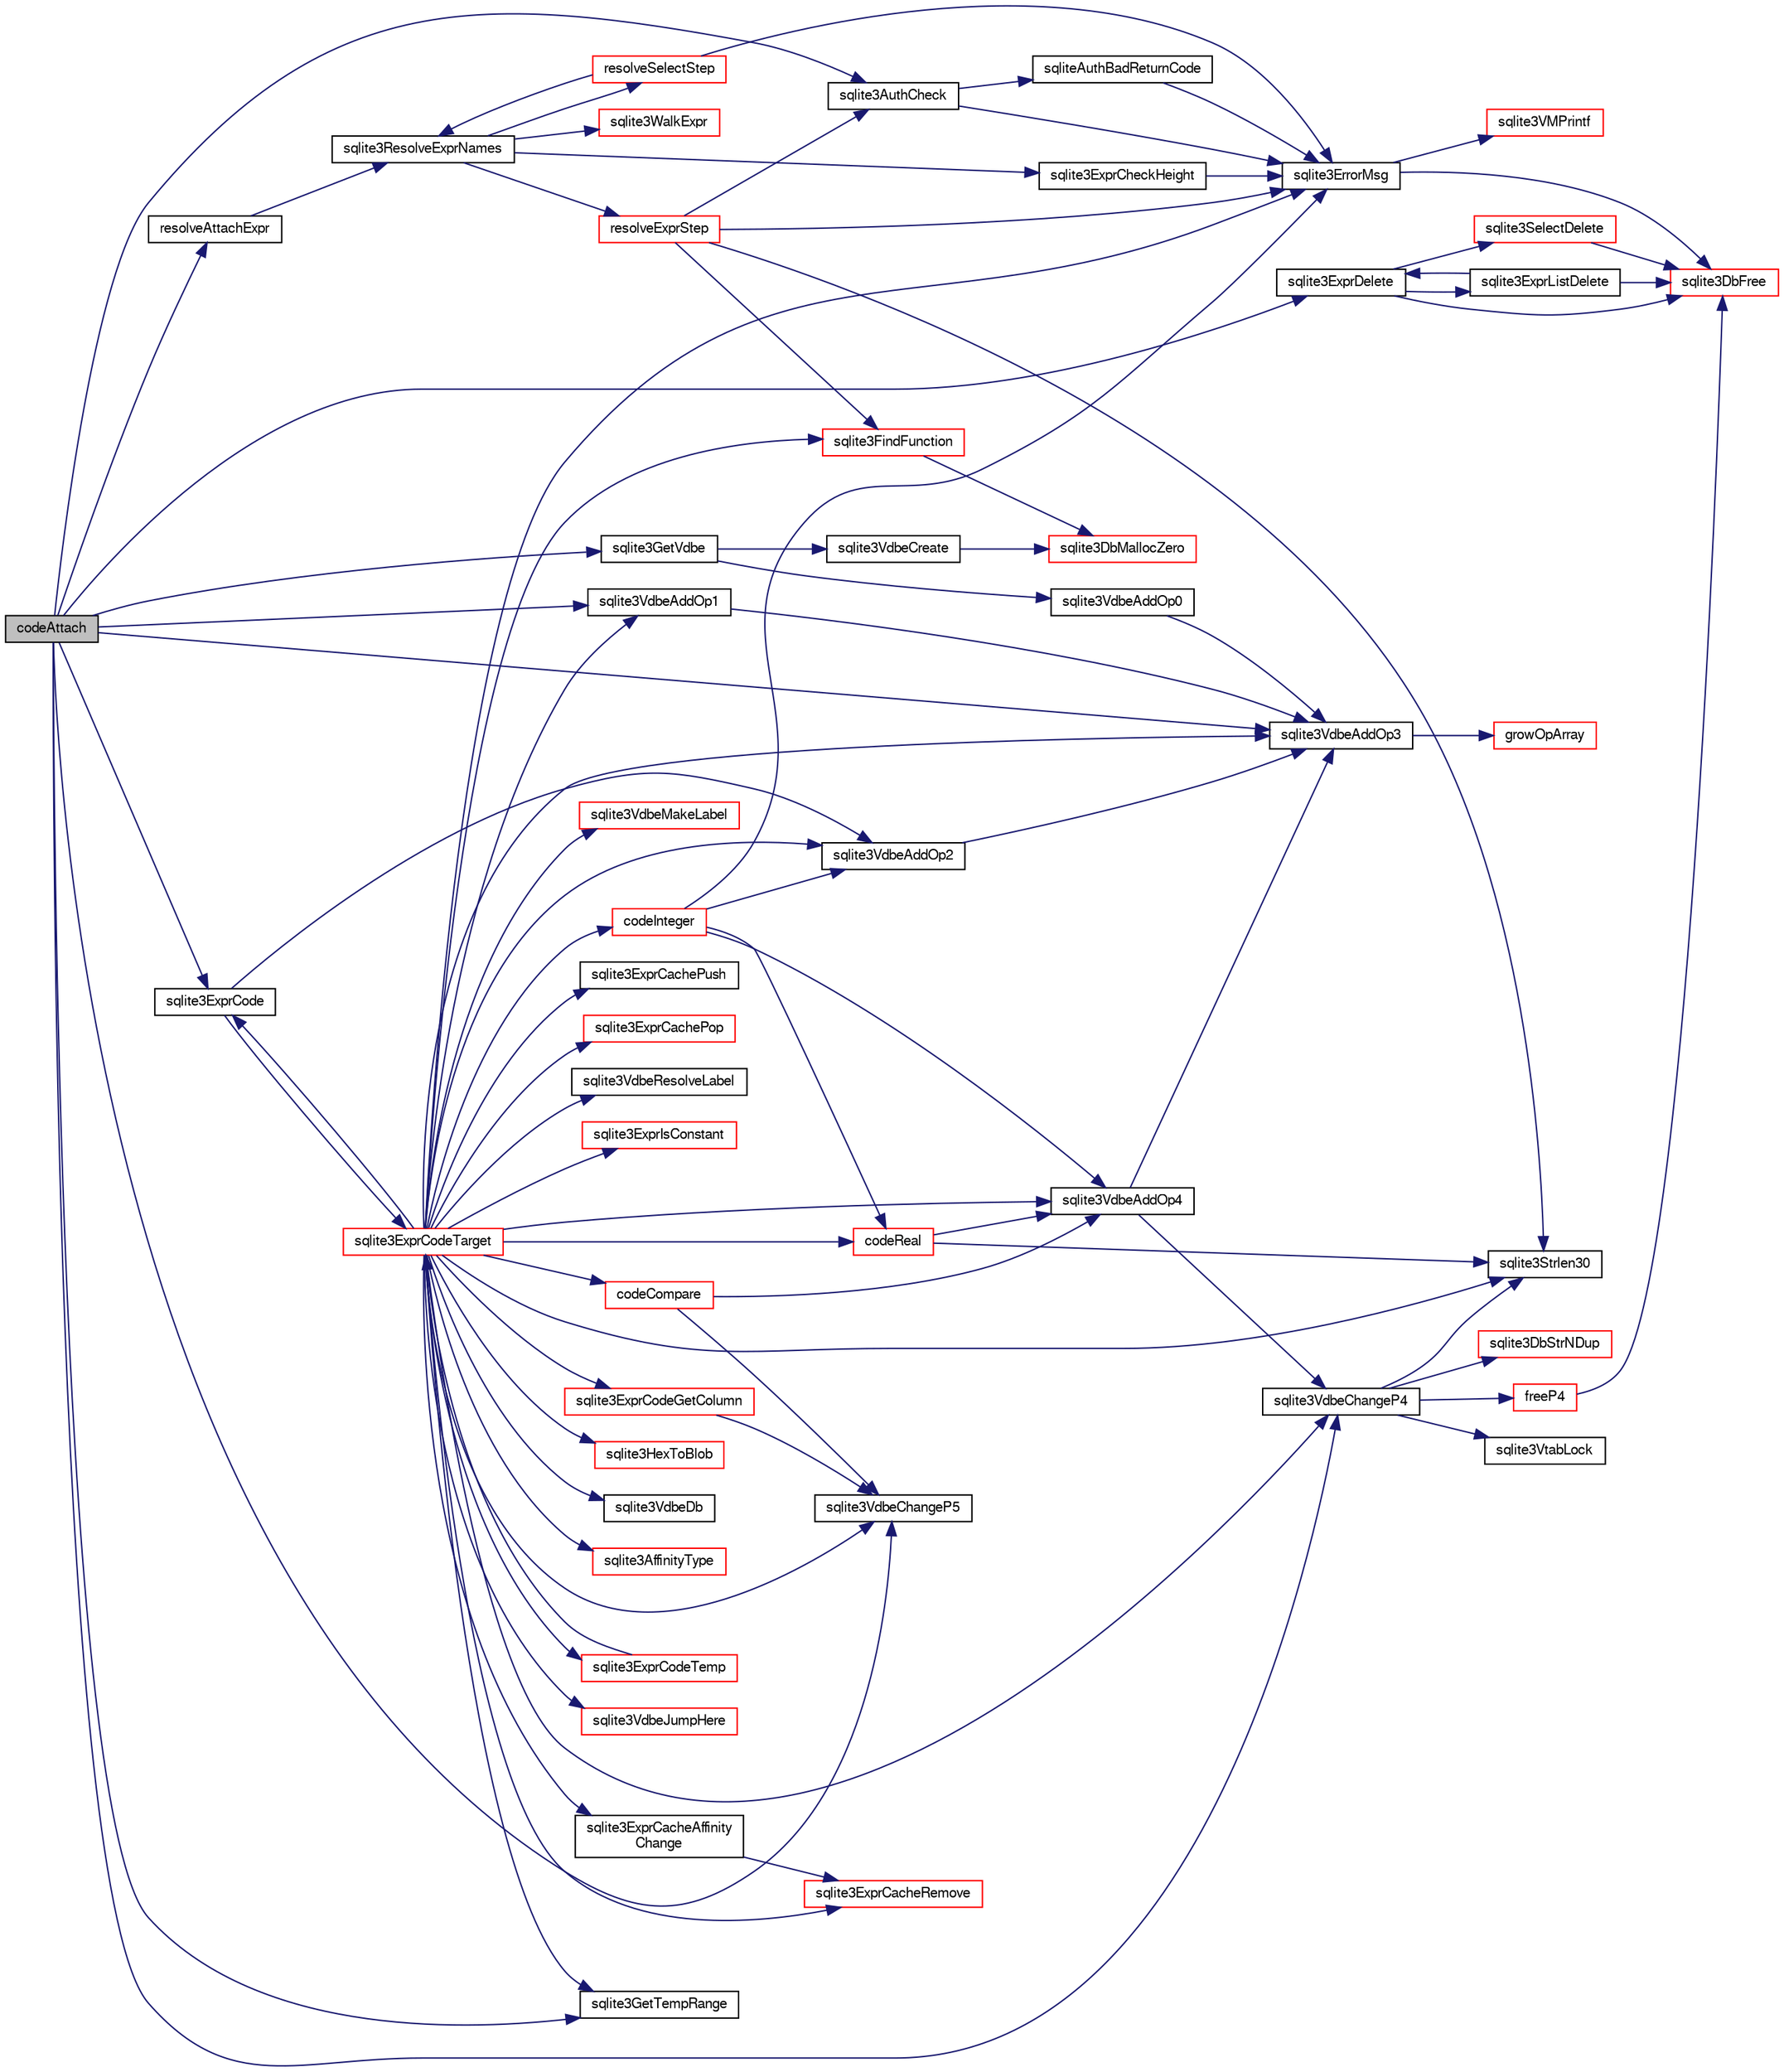 digraph "codeAttach"
{
  edge [fontname="FreeSans",fontsize="10",labelfontname="FreeSans",labelfontsize="10"];
  node [fontname="FreeSans",fontsize="10",shape=record];
  rankdir="LR";
  Node49932 [label="codeAttach",height=0.2,width=0.4,color="black", fillcolor="grey75", style="filled", fontcolor="black"];
  Node49932 -> Node49933 [color="midnightblue",fontsize="10",style="solid",fontname="FreeSans"];
  Node49933 [label="resolveAttachExpr",height=0.2,width=0.4,color="black", fillcolor="white", style="filled",URL="$sqlite3_8c.html#a2b0ae2ee3fae38ccc805f582a9ce38f5"];
  Node49933 -> Node49934 [color="midnightblue",fontsize="10",style="solid",fontname="FreeSans"];
  Node49934 [label="sqlite3ResolveExprNames",height=0.2,width=0.4,color="black", fillcolor="white", style="filled",URL="$sqlite3_8c.html#a537cf717a3f847807d3a3fd65da636ad"];
  Node49934 -> Node49935 [color="midnightblue",fontsize="10",style="solid",fontname="FreeSans"];
  Node49935 [label="sqlite3ExprCheckHeight",height=0.2,width=0.4,color="black", fillcolor="white", style="filled",URL="$sqlite3_8c.html#ab208260635507bd7a5c58b612db514f2"];
  Node49935 -> Node49936 [color="midnightblue",fontsize="10",style="solid",fontname="FreeSans"];
  Node49936 [label="sqlite3ErrorMsg",height=0.2,width=0.4,color="black", fillcolor="white", style="filled",URL="$sqlite3_8c.html#aee2798e173651adae0f9c85469f3457d"];
  Node49936 -> Node49937 [color="midnightblue",fontsize="10",style="solid",fontname="FreeSans"];
  Node49937 [label="sqlite3VMPrintf",height=0.2,width=0.4,color="red", fillcolor="white", style="filled",URL="$sqlite3_8c.html#a05535d0982ef06fbc2ee8195ebbae689"];
  Node49936 -> Node49945 [color="midnightblue",fontsize="10",style="solid",fontname="FreeSans"];
  Node49945 [label="sqlite3DbFree",height=0.2,width=0.4,color="red", fillcolor="white", style="filled",URL="$sqlite3_8c.html#ac70ab821a6607b4a1b909582dc37a069"];
  Node49934 -> Node50219 [color="midnightblue",fontsize="10",style="solid",fontname="FreeSans"];
  Node50219 [label="resolveExprStep",height=0.2,width=0.4,color="red", fillcolor="white", style="filled",URL="$sqlite3_8c.html#a0687a8650fd8a4ebbf5c2c5a75a8fb13"];
  Node50219 -> Node50025 [color="midnightblue",fontsize="10",style="solid",fontname="FreeSans"];
  Node50025 [label="sqlite3Strlen30",height=0.2,width=0.4,color="black", fillcolor="white", style="filled",URL="$sqlite3_8c.html#a3dcd80ba41f1a308193dee74857b62a7"];
  Node50219 -> Node50930 [color="midnightblue",fontsize="10",style="solid",fontname="FreeSans"];
  Node50930 [label="sqlite3FindFunction",height=0.2,width=0.4,color="red", fillcolor="white", style="filled",URL="$sqlite3_8c.html#a5138472d62a50ed750b51d3b3f19d954"];
  Node50930 -> Node50151 [color="midnightblue",fontsize="10",style="solid",fontname="FreeSans"];
  Node50151 [label="sqlite3DbMallocZero",height=0.2,width=0.4,color="red", fillcolor="white", style="filled",URL="$sqlite3_8c.html#a49cfebac9d6067a03442c92af73f33e4"];
  Node50219 -> Node49936 [color="midnightblue",fontsize="10",style="solid",fontname="FreeSans"];
  Node50219 -> Node50933 [color="midnightblue",fontsize="10",style="solid",fontname="FreeSans"];
  Node50933 [label="sqlite3AuthCheck",height=0.2,width=0.4,color="black", fillcolor="white", style="filled",URL="$sqlite3_8c.html#a83c75b8b7aa1c35301005be7ff1a8582"];
  Node50933 -> Node49936 [color="midnightblue",fontsize="10",style="solid",fontname="FreeSans"];
  Node50933 -> Node50928 [color="midnightblue",fontsize="10",style="solid",fontname="FreeSans"];
  Node50928 [label="sqliteAuthBadReturnCode",height=0.2,width=0.4,color="black", fillcolor="white", style="filled",URL="$sqlite3_8c.html#ad8fdda3ef346903a89e24dd825642bc1"];
  Node50928 -> Node49936 [color="midnightblue",fontsize="10",style="solid",fontname="FreeSans"];
  Node49934 -> Node50937 [color="midnightblue",fontsize="10",style="solid",fontname="FreeSans"];
  Node50937 [label="resolveSelectStep",height=0.2,width=0.4,color="red", fillcolor="white", style="filled",URL="$sqlite3_8c.html#a0b9015a9e505c63fd104dcbad672c814"];
  Node50937 -> Node49934 [color="midnightblue",fontsize="10",style="solid",fontname="FreeSans"];
  Node50937 -> Node49936 [color="midnightblue",fontsize="10",style="solid",fontname="FreeSans"];
  Node49934 -> Node50239 [color="midnightblue",fontsize="10",style="solid",fontname="FreeSans"];
  Node50239 [label="sqlite3WalkExpr",height=0.2,width=0.4,color="red", fillcolor="white", style="filled",URL="$sqlite3_8c.html#a5d04d7273f7194fb0fbb24e7ee5e1b5a"];
  Node49932 -> Node50933 [color="midnightblue",fontsize="10",style="solid",fontname="FreeSans"];
  Node49932 -> Node50998 [color="midnightblue",fontsize="10",style="solid",fontname="FreeSans"];
  Node50998 [label="sqlite3GetVdbe",height=0.2,width=0.4,color="black", fillcolor="white", style="filled",URL="$sqlite3_8c.html#a76b721dcd00b0587308547594cb6c1f4"];
  Node50998 -> Node50999 [color="midnightblue",fontsize="10",style="solid",fontname="FreeSans"];
  Node50999 [label="sqlite3VdbeCreate",height=0.2,width=0.4,color="black", fillcolor="white", style="filled",URL="$sqlite3_8c.html#a7778fbbc1a7b677f680ce0afc44a88e2"];
  Node50999 -> Node50151 [color="midnightblue",fontsize="10",style="solid",fontname="FreeSans"];
  Node50998 -> Node51000 [color="midnightblue",fontsize="10",style="solid",fontname="FreeSans"];
  Node51000 [label="sqlite3VdbeAddOp0",height=0.2,width=0.4,color="black", fillcolor="white", style="filled",URL="$sqlite3_8c.html#a0aefd237fc1d629f3a3d3d454ced408a"];
  Node51000 -> Node51001 [color="midnightblue",fontsize="10",style="solid",fontname="FreeSans"];
  Node51001 [label="sqlite3VdbeAddOp3",height=0.2,width=0.4,color="black", fillcolor="white", style="filled",URL="$sqlite3_8c.html#a29b4560b019211a73e1478cec7468345"];
  Node51001 -> Node51002 [color="midnightblue",fontsize="10",style="solid",fontname="FreeSans"];
  Node51002 [label="growOpArray",height=0.2,width=0.4,color="red", fillcolor="white", style="filled",URL="$sqlite3_8c.html#adb00b9ead01ffe0d757d5a6d0853ada5"];
  Node49932 -> Node51003 [color="midnightblue",fontsize="10",style="solid",fontname="FreeSans"];
  Node51003 [label="sqlite3GetTempRange",height=0.2,width=0.4,color="black", fillcolor="white", style="filled",URL="$sqlite3_8c.html#a75c8f9ab8d6f3d1dfe6fe777928fba61"];
  Node49932 -> Node51004 [color="midnightblue",fontsize="10",style="solid",fontname="FreeSans"];
  Node51004 [label="sqlite3ExprCode",height=0.2,width=0.4,color="black", fillcolor="white", style="filled",URL="$sqlite3_8c.html#a75f270fb0b111b86924cca4ea507b417"];
  Node51004 -> Node51005 [color="midnightblue",fontsize="10",style="solid",fontname="FreeSans"];
  Node51005 [label="sqlite3VdbeAddOp2",height=0.2,width=0.4,color="black", fillcolor="white", style="filled",URL="$sqlite3_8c.html#ae87204d7b069da19e4db0404c6deaae5"];
  Node51005 -> Node51001 [color="midnightblue",fontsize="10",style="solid",fontname="FreeSans"];
  Node51004 -> Node51006 [color="midnightblue",fontsize="10",style="solid",fontname="FreeSans"];
  Node51006 [label="sqlite3ExprCodeTarget",height=0.2,width=0.4,color="red", fillcolor="white", style="filled",URL="$sqlite3_8c.html#a4f308397a0a3ed299ed31aaa1ae2a293"];
  Node51006 -> Node51001 [color="midnightblue",fontsize="10",style="solid",fontname="FreeSans"];
  Node51006 -> Node51007 [color="midnightblue",fontsize="10",style="solid",fontname="FreeSans"];
  Node51007 [label="sqlite3ExprCodeGetColumn",height=0.2,width=0.4,color="red", fillcolor="white", style="filled",URL="$sqlite3_8c.html#a053723da492b5bb45cb8df75c733155d"];
  Node51007 -> Node51022 [color="midnightblue",fontsize="10",style="solid",fontname="FreeSans"];
  Node51022 [label="sqlite3VdbeChangeP5",height=0.2,width=0.4,color="black", fillcolor="white", style="filled",URL="$sqlite3_8c.html#a4dde2e4087eda945511b05d667050740"];
  Node51006 -> Node51024 [color="midnightblue",fontsize="10",style="solid",fontname="FreeSans"];
  Node51024 [label="codeInteger",height=0.2,width=0.4,color="red", fillcolor="white", style="filled",URL="$sqlite3_8c.html#aed36006f29dec5c2f70f13c970ce6961"];
  Node51024 -> Node51005 [color="midnightblue",fontsize="10",style="solid",fontname="FreeSans"];
  Node51024 -> Node51027 [color="midnightblue",fontsize="10",style="solid",fontname="FreeSans"];
  Node51027 [label="sqlite3VdbeAddOp4",height=0.2,width=0.4,color="black", fillcolor="white", style="filled",URL="$sqlite3_8c.html#a739d7a47b1c11779283b7797ea7e1d4d"];
  Node51027 -> Node51001 [color="midnightblue",fontsize="10",style="solid",fontname="FreeSans"];
  Node51027 -> Node51020 [color="midnightblue",fontsize="10",style="solid",fontname="FreeSans"];
  Node51020 [label="sqlite3VdbeChangeP4",height=0.2,width=0.4,color="black", fillcolor="white", style="filled",URL="$sqlite3_8c.html#add0d891a062d044a0c7e6fc072702830"];
  Node51020 -> Node50305 [color="midnightblue",fontsize="10",style="solid",fontname="FreeSans"];
  Node50305 [label="freeP4",height=0.2,width=0.4,color="red", fillcolor="white", style="filled",URL="$sqlite3_8c.html#aa1ec8debef2a9be5fe36a3082fd3e0f9"];
  Node50305 -> Node49945 [color="midnightblue",fontsize="10",style="solid",fontname="FreeSans"];
  Node51020 -> Node50891 [color="midnightblue",fontsize="10",style="solid",fontname="FreeSans"];
  Node50891 [label="sqlite3VtabLock",height=0.2,width=0.4,color="black", fillcolor="white", style="filled",URL="$sqlite3_8c.html#aa2b6bcc2ba2b313da4b72e6b0d83dea6"];
  Node51020 -> Node50025 [color="midnightblue",fontsize="10",style="solid",fontname="FreeSans"];
  Node51020 -> Node50204 [color="midnightblue",fontsize="10",style="solid",fontname="FreeSans"];
  Node50204 [label="sqlite3DbStrNDup",height=0.2,width=0.4,color="red", fillcolor="white", style="filled",URL="$sqlite3_8c.html#a48e8c757f70cba60fe83ce00ad8de713"];
  Node51024 -> Node49936 [color="midnightblue",fontsize="10",style="solid",fontname="FreeSans"];
  Node51024 -> Node51028 [color="midnightblue",fontsize="10",style="solid",fontname="FreeSans"];
  Node51028 [label="codeReal",height=0.2,width=0.4,color="red", fillcolor="white", style="filled",URL="$sqlite3_8c.html#a1f691989c09f7dfea94ec2b60c6b70bd"];
  Node51028 -> Node50025 [color="midnightblue",fontsize="10",style="solid",fontname="FreeSans"];
  Node51028 -> Node51027 [color="midnightblue",fontsize="10",style="solid",fontname="FreeSans"];
  Node51006 -> Node51028 [color="midnightblue",fontsize="10",style="solid",fontname="FreeSans"];
  Node51006 -> Node51027 [color="midnightblue",fontsize="10",style="solid",fontname="FreeSans"];
  Node51006 -> Node51005 [color="midnightblue",fontsize="10",style="solid",fontname="FreeSans"];
  Node51006 -> Node50025 [color="midnightblue",fontsize="10",style="solid",fontname="FreeSans"];
  Node51006 -> Node51018 [color="midnightblue",fontsize="10",style="solid",fontname="FreeSans"];
  Node51018 [label="sqlite3HexToBlob",height=0.2,width=0.4,color="red", fillcolor="white", style="filled",URL="$sqlite3_8c.html#a6ef78c15c318f47aedcab51f590de78d"];
  Node51006 -> Node50906 [color="midnightblue",fontsize="10",style="solid",fontname="FreeSans"];
  Node50906 [label="sqlite3VdbeDb",height=0.2,width=0.4,color="black", fillcolor="white", style="filled",URL="$sqlite3_8c.html#a6cb1b36e2823fc3eff25dc162f71f28b"];
  Node51006 -> Node51020 [color="midnightblue",fontsize="10",style="solid",fontname="FreeSans"];
  Node51006 -> Node50968 [color="midnightblue",fontsize="10",style="solid",fontname="FreeSans"];
  Node50968 [label="sqlite3AffinityType",height=0.2,width=0.4,color="red", fillcolor="white", style="filled",URL="$sqlite3_8c.html#ad3b6641027549ec6634f6239256676bd"];
  Node51006 -> Node51029 [color="midnightblue",fontsize="10",style="solid",fontname="FreeSans"];
  Node51029 [label="sqlite3ExprCacheAffinity\lChange",height=0.2,width=0.4,color="black", fillcolor="white", style="filled",URL="$sqlite3_8c.html#ae2ddbefd00ac32ed8a46309e7dc19a2e"];
  Node51029 -> Node51030 [color="midnightblue",fontsize="10",style="solid",fontname="FreeSans"];
  Node51030 [label="sqlite3ExprCacheRemove",height=0.2,width=0.4,color="red", fillcolor="white", style="filled",URL="$sqlite3_8c.html#a8b53d9568d9b40b6fc39428b3a19bc5d"];
  Node51006 -> Node51032 [color="midnightblue",fontsize="10",style="solid",fontname="FreeSans"];
  Node51032 [label="sqlite3ExprCodeTemp",height=0.2,width=0.4,color="red", fillcolor="white", style="filled",URL="$sqlite3_8c.html#a3bc5c1ccb3c5851847e2aeb4a84ae1fc"];
  Node51032 -> Node51006 [color="midnightblue",fontsize="10",style="solid",fontname="FreeSans"];
  Node51006 -> Node51040 [color="midnightblue",fontsize="10",style="solid",fontname="FreeSans"];
  Node51040 [label="codeCompare",height=0.2,width=0.4,color="red", fillcolor="white", style="filled",URL="$sqlite3_8c.html#a8cca26a71db22ffabf292736aefd31a9"];
  Node51040 -> Node51027 [color="midnightblue",fontsize="10",style="solid",fontname="FreeSans"];
  Node51040 -> Node51022 [color="midnightblue",fontsize="10",style="solid",fontname="FreeSans"];
  Node51006 -> Node51021 [color="midnightblue",fontsize="10",style="solid",fontname="FreeSans"];
  Node51021 [label="sqlite3VdbeAddOp1",height=0.2,width=0.4,color="black", fillcolor="white", style="filled",URL="$sqlite3_8c.html#a6207112b1851d7e7d76e887ef6d72d5a"];
  Node51021 -> Node51001 [color="midnightblue",fontsize="10",style="solid",fontname="FreeSans"];
  Node51006 -> Node51044 [color="midnightblue",fontsize="10",style="solid",fontname="FreeSans"];
  Node51044 [label="sqlite3VdbeJumpHere",height=0.2,width=0.4,color="red", fillcolor="white", style="filled",URL="$sqlite3_8c.html#a95562175c9105ba0abe1d4dc6f8a39d4"];
  Node51006 -> Node49936 [color="midnightblue",fontsize="10",style="solid",fontname="FreeSans"];
  Node51006 -> Node50930 [color="midnightblue",fontsize="10",style="solid",fontname="FreeSans"];
  Node51006 -> Node51046 [color="midnightblue",fontsize="10",style="solid",fontname="FreeSans"];
  Node51046 [label="sqlite3VdbeMakeLabel",height=0.2,width=0.4,color="red", fillcolor="white", style="filled",URL="$sqlite3_8c.html#acf57ce8fb6f3c634375c019f5ebe66f6"];
  Node51006 -> Node51004 [color="midnightblue",fontsize="10",style="solid",fontname="FreeSans"];
  Node51006 -> Node51030 [color="midnightblue",fontsize="10",style="solid",fontname="FreeSans"];
  Node51006 -> Node51047 [color="midnightblue",fontsize="10",style="solid",fontname="FreeSans"];
  Node51047 [label="sqlite3ExprCachePush",height=0.2,width=0.4,color="black", fillcolor="white", style="filled",URL="$sqlite3_8c.html#a90233ce12875e170a87746ef3fa1d691"];
  Node51006 -> Node51048 [color="midnightblue",fontsize="10",style="solid",fontname="FreeSans"];
  Node51048 [label="sqlite3ExprCachePop",height=0.2,width=0.4,color="red", fillcolor="white", style="filled",URL="$sqlite3_8c.html#afc801698332f063ac2e24fa5856939c6"];
  Node51006 -> Node51049 [color="midnightblue",fontsize="10",style="solid",fontname="FreeSans"];
  Node51049 [label="sqlite3VdbeResolveLabel",height=0.2,width=0.4,color="black", fillcolor="white", style="filled",URL="$sqlite3_8c.html#a0a86f82356e392d9a84a008559c1aeeb"];
  Node51006 -> Node51050 [color="midnightblue",fontsize="10",style="solid",fontname="FreeSans"];
  Node51050 [label="sqlite3ExprIsConstant",height=0.2,width=0.4,color="red", fillcolor="white", style="filled",URL="$sqlite3_8c.html#a5612940e28d7d8f6994f756d0b8d9e3a"];
  Node51006 -> Node51003 [color="midnightblue",fontsize="10",style="solid",fontname="FreeSans"];
  Node51006 -> Node51022 [color="midnightblue",fontsize="10",style="solid",fontname="FreeSans"];
  Node49932 -> Node51001 [color="midnightblue",fontsize="10",style="solid",fontname="FreeSans"];
  Node49932 -> Node51022 [color="midnightblue",fontsize="10",style="solid",fontname="FreeSans"];
  Node49932 -> Node51020 [color="midnightblue",fontsize="10",style="solid",fontname="FreeSans"];
  Node49932 -> Node51021 [color="midnightblue",fontsize="10",style="solid",fontname="FreeSans"];
  Node49932 -> Node50250 [color="midnightblue",fontsize="10",style="solid",fontname="FreeSans"];
  Node50250 [label="sqlite3ExprDelete",height=0.2,width=0.4,color="black", fillcolor="white", style="filled",URL="$sqlite3_8c.html#ae4e21ab5918e0428fbaa9e615dceb309"];
  Node50250 -> Node49945 [color="midnightblue",fontsize="10",style="solid",fontname="FreeSans"];
  Node50250 -> Node50251 [color="midnightblue",fontsize="10",style="solid",fontname="FreeSans"];
  Node50251 [label="sqlite3SelectDelete",height=0.2,width=0.4,color="red", fillcolor="white", style="filled",URL="$sqlite3_8c.html#a0f56959f0acac85496744f0d068854a0"];
  Node50251 -> Node49945 [color="midnightblue",fontsize="10",style="solid",fontname="FreeSans"];
  Node50250 -> Node50253 [color="midnightblue",fontsize="10",style="solid",fontname="FreeSans"];
  Node50253 [label="sqlite3ExprListDelete",height=0.2,width=0.4,color="black", fillcolor="white", style="filled",URL="$sqlite3_8c.html#ae9cd46eac81e86a04ed8c09b99fc3c10"];
  Node50253 -> Node50250 [color="midnightblue",fontsize="10",style="solid",fontname="FreeSans"];
  Node50253 -> Node49945 [color="midnightblue",fontsize="10",style="solid",fontname="FreeSans"];
}
